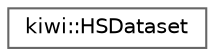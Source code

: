 digraph "Graphical Class Hierarchy"
{
 // LATEX_PDF_SIZE
  bgcolor="transparent";
  edge [fontname=Helvetica,fontsize=10,labelfontname=Helvetica,labelfontsize=10];
  node [fontname=Helvetica,fontsize=10,shape=box,height=0.2,width=0.4];
  rankdir="LR";
  Node0 [id="Node000000",label="kiwi::HSDataset",height=0.2,width=0.4,color="grey40", fillcolor="white", style="filled",URL="$classkiwi_1_1HSDataset.html",tooltip=" "];
}
